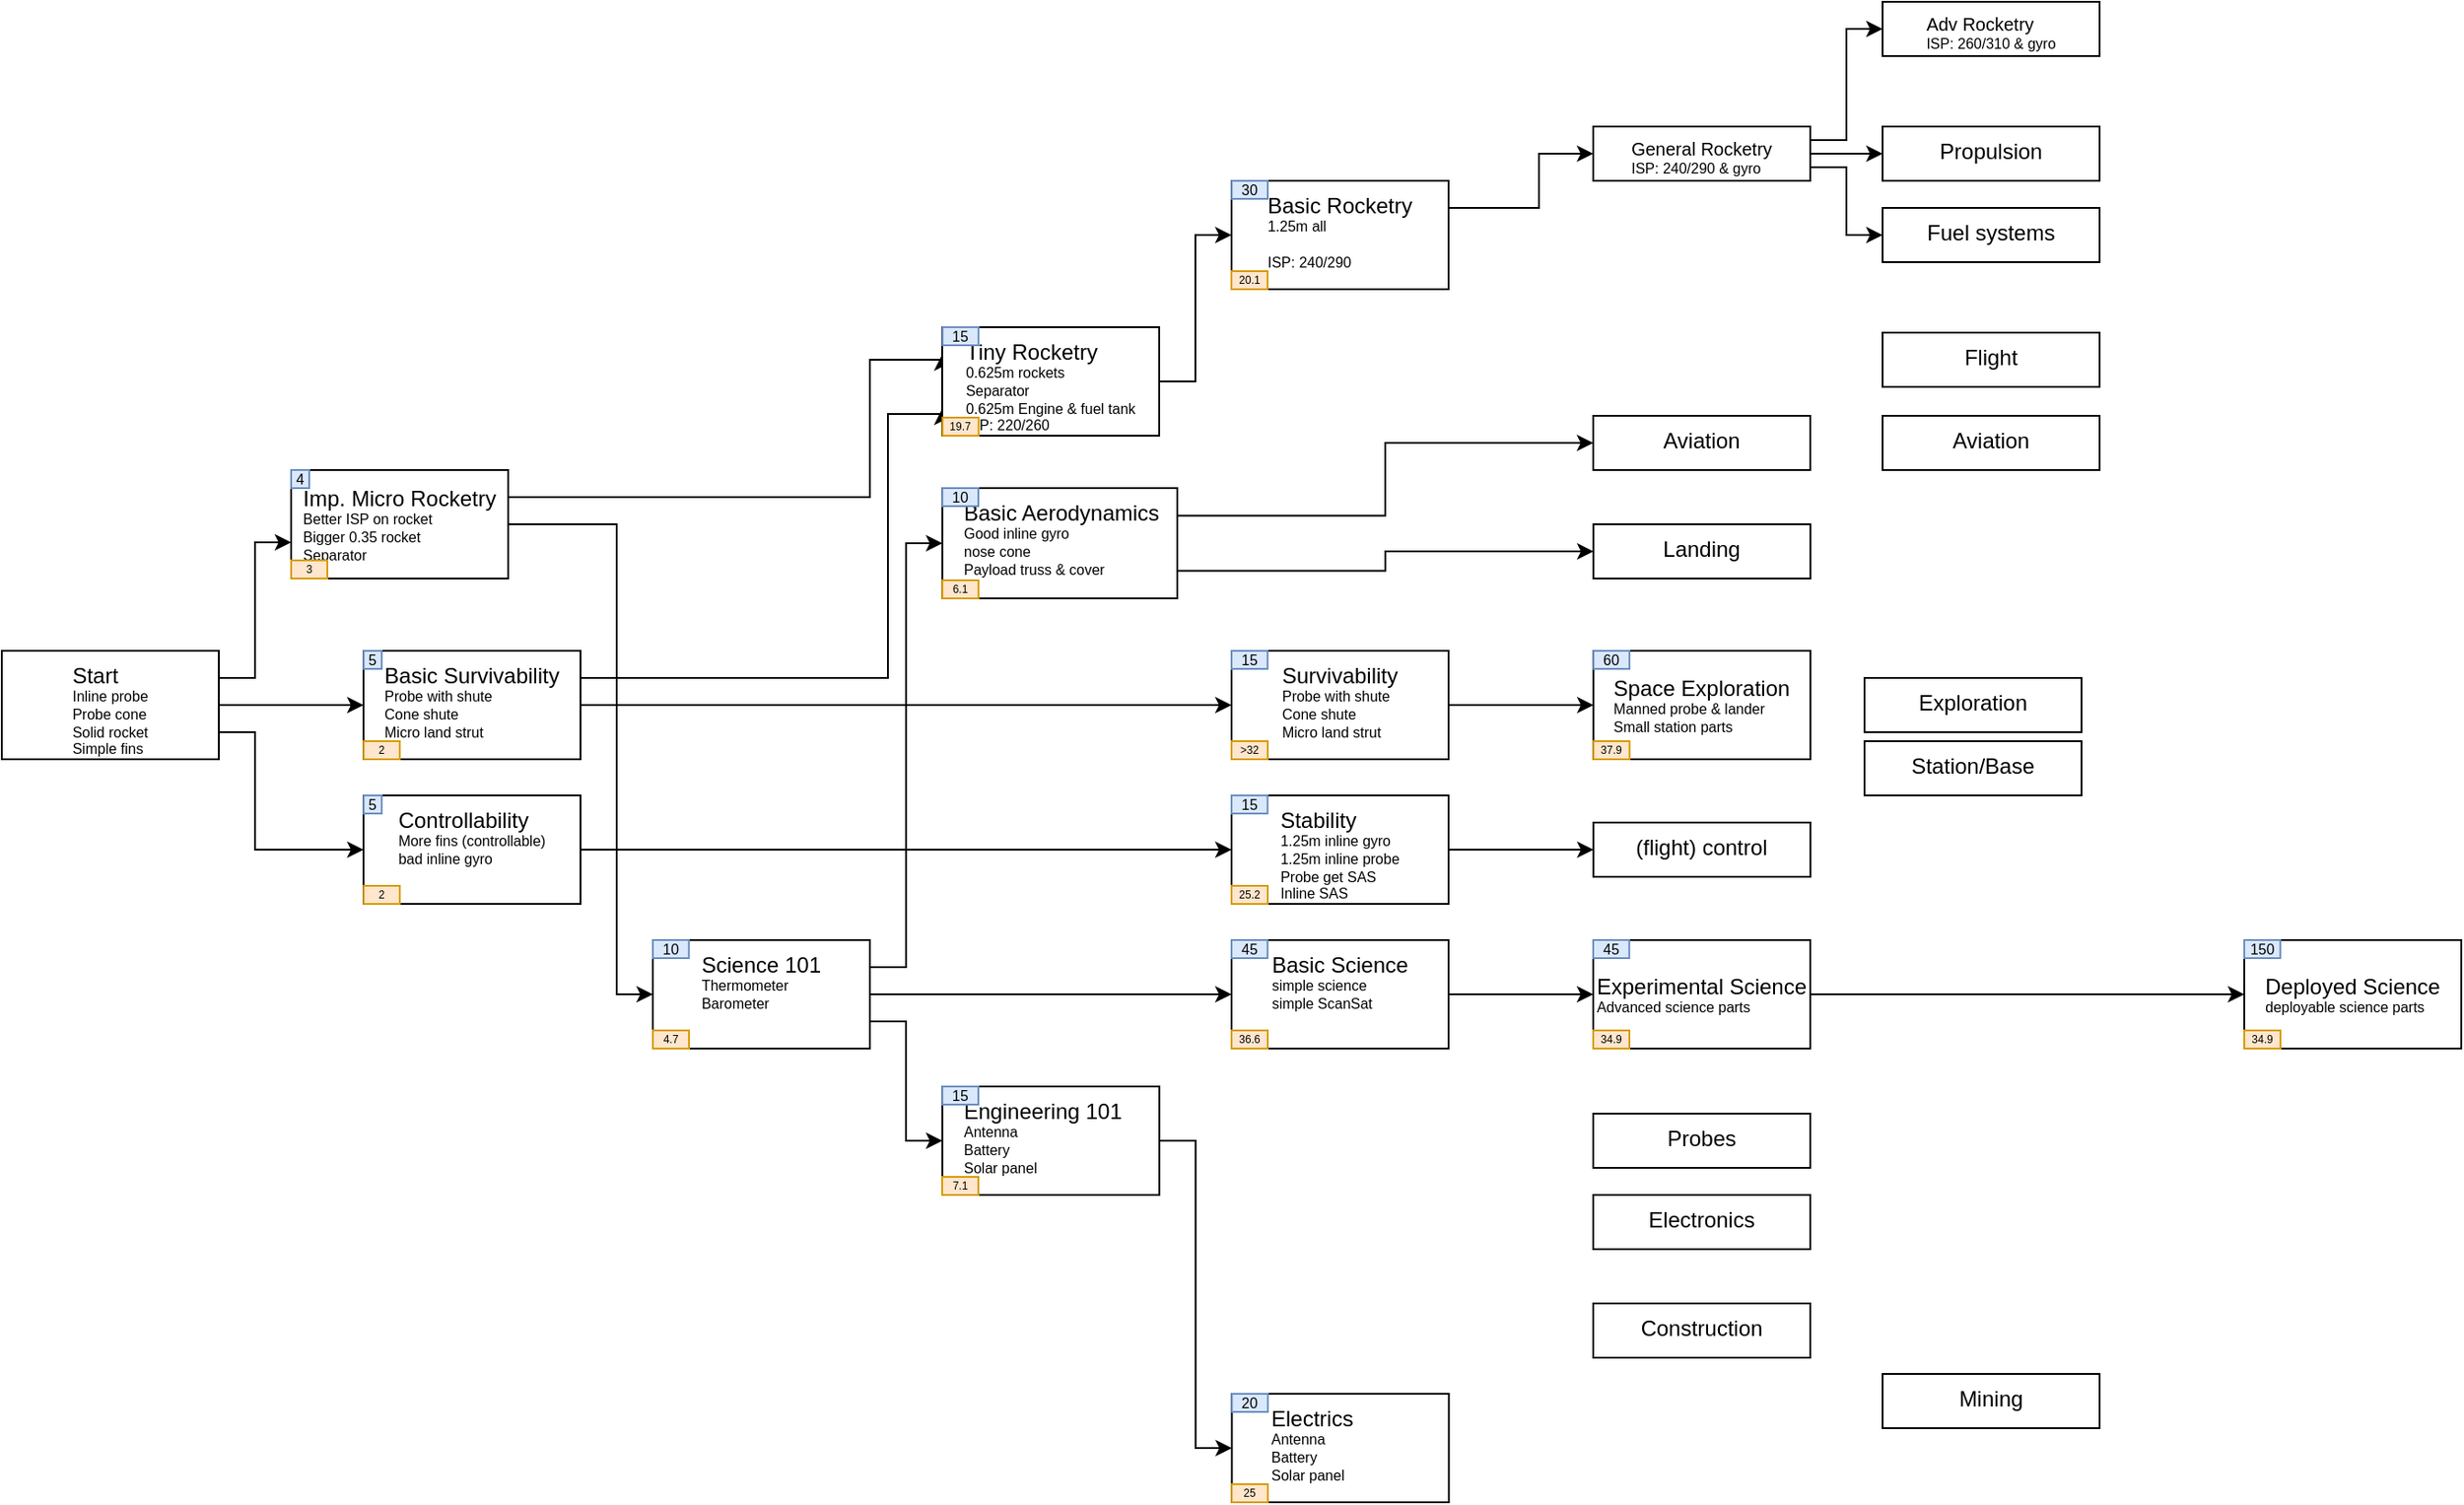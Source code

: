 <mxfile version="13.0.3" type="device"><diagram id="qAP9eqp5qGSq3zVSb45L" name="Page-1"><mxGraphModel dx="1831" dy="567" grid="1" gridSize="10" guides="1" tooltips="1" connect="1" arrows="1" fold="1" page="1" pageScale="1" pageWidth="850" pageHeight="1100" math="0" shadow="0"><root><mxCell id="0"/><mxCell id="1" parent="0"/><mxCell id="uz9QeUr21c_RRG8H6Eyg-1" style="edgeStyle=orthogonalEdgeStyle;rounded=0;orthogonalLoop=1;jettySize=auto;html=1;exitX=1;exitY=0.75;exitDx=0;exitDy=0;entryX=0;entryY=0.5;entryDx=0;entryDy=0;strokeColor=#000000;" parent="1" source="uz9QeUr21c_RRG8H6Eyg-5" target="uz9QeUr21c_RRG8H6Eyg-7" edge="1"><mxGeometry relative="1" as="geometry"><Array as="points"><mxPoint y="474"/><mxPoint y="539"/></Array></mxGeometry></mxCell><mxCell id="uz9QeUr21c_RRG8H6Eyg-2" style="edgeStyle=orthogonalEdgeStyle;rounded=0;orthogonalLoop=1;jettySize=auto;html=1;exitX=1;exitY=0.5;exitDx=0;exitDy=0;entryX=0;entryY=0.5;entryDx=0;entryDy=0;strokeColor=#000000;" parent="1" source="uz9QeUr21c_RRG8H6Eyg-5" target="uz9QeUr21c_RRG8H6Eyg-10" edge="1"><mxGeometry relative="1" as="geometry"><Array as="points"><mxPoint x="30" y="459"/><mxPoint x="30" y="459"/></Array></mxGeometry></mxCell><mxCell id="uz9QeUr21c_RRG8H6Eyg-3" style="edgeStyle=orthogonalEdgeStyle;rounded=0;orthogonalLoop=1;jettySize=auto;html=1;exitX=1;exitY=0.5;exitDx=0;exitDy=0;entryX=0;entryY=0.5;entryDx=0;entryDy=0;strokeColor=#000000;" parent="1" source="uz9QeUr21c_RRG8H6Eyg-12" target="uz9QeUr21c_RRG8H6Eyg-15" edge="1"><mxGeometry relative="1" as="geometry"><Array as="points"><mxPoint x="200" y="359"/><mxPoint x="200" y="619"/></Array></mxGeometry></mxCell><mxCell id="uz9QeUr21c_RRG8H6Eyg-4" style="edgeStyle=orthogonalEdgeStyle;rounded=0;orthogonalLoop=1;jettySize=auto;html=1;exitX=1;exitY=0.25;exitDx=0;exitDy=0;strokeColor=#000000;" parent="1" source="uz9QeUr21c_RRG8H6Eyg-5" target="uz9QeUr21c_RRG8H6Eyg-12" edge="1"><mxGeometry relative="1" as="geometry"><Array as="points"><mxPoint y="444"/><mxPoint y="369"/></Array></mxGeometry></mxCell><mxCell id="uz9QeUr21c_RRG8H6Eyg-5" value="&lt;div style=&quot;text-align: left&quot;&gt;&lt;font style=&quot;font-size: 12px&quot;&gt;Start&lt;/font&gt;&lt;/div&gt;&lt;span style=&quot;text-align: left&quot;&gt;Inline probe&lt;br&gt;&lt;/span&gt;&lt;div style=&quot;text-align: left ; font-size: 8px&quot;&gt;&lt;font style=&quot;font-size: 8px&quot;&gt;&lt;font style=&quot;font-size: 8px&quot;&gt;Probe cone&lt;/font&gt;&lt;br style=&quot;font-size: 8px&quot;&gt;&lt;/font&gt;&lt;/div&gt;&lt;div style=&quot;text-align: left ; font-size: 8px&quot;&gt;&lt;font style=&quot;font-size: 8px&quot;&gt;&lt;font style=&quot;font-size: 8px&quot;&gt;Solid rocket&lt;/font&gt;&lt;/font&gt;&lt;/div&gt;&lt;div style=&quot;text-align: left ; font-size: 8px&quot;&gt;&lt;font style=&quot;font-size: 8px&quot;&gt;&lt;font style=&quot;font-size: 8px&quot;&gt;Simple fins&lt;/font&gt;&lt;/font&gt;&lt;/div&gt;" style="rounded=0;whiteSpace=wrap;html=1;fontSize=8;verticalAlign=top;" parent="1" vertex="1"><mxGeometry x="-140" y="429" width="120" height="60" as="geometry"/></mxCell><mxCell id="uz9QeUr21c_RRG8H6Eyg-6" style="edgeStyle=orthogonalEdgeStyle;rounded=0;orthogonalLoop=1;jettySize=auto;html=1;exitX=1;exitY=0.5;exitDx=0;exitDy=0;entryX=0;entryY=0.5;entryDx=0;entryDy=0;" parent="1" source="uz9QeUr21c_RRG8H6Eyg-7" target="uz9QeUr21c_RRG8H6Eyg-24" edge="1"><mxGeometry relative="1" as="geometry"/></mxCell><mxCell id="uz9QeUr21c_RRG8H6Eyg-7" value="&lt;div style=&quot;text-align: left&quot;&gt;&lt;span style=&quot;font-size: 12px&quot;&gt;Controllability&lt;/span&gt;&lt;/div&gt;&lt;div style=&quot;text-align: left ; font-size: 8px&quot;&gt;&lt;font style=&quot;font-size: 8px&quot;&gt;More fins (controllable)&lt;/font&gt;&lt;/div&gt;&lt;div style=&quot;text-align: left ; font-size: 8px&quot;&gt;&lt;font style=&quot;font-size: 8px&quot;&gt;bad inline gyro&lt;/font&gt;&lt;/div&gt;&lt;div style=&quot;text-align: left ; font-size: 8px&quot;&gt;&lt;br&gt;&lt;/div&gt;" style="rounded=0;whiteSpace=wrap;html=1;align=center;labelPosition=center;verticalLabelPosition=middle;verticalAlign=top;fontSize=8;" parent="1" vertex="1"><mxGeometry x="60" y="509" width="120" height="60" as="geometry"/></mxCell><mxCell id="uz9QeUr21c_RRG8H6Eyg-8" style="edgeStyle=orthogonalEdgeStyle;rounded=0;orthogonalLoop=1;jettySize=auto;html=1;exitX=1;exitY=0.25;exitDx=0;exitDy=0;entryX=0;entryY=0.75;entryDx=0;entryDy=0;" parent="1" source="uz9QeUr21c_RRG8H6Eyg-10" target="uz9QeUr21c_RRG8H6Eyg-19" edge="1"><mxGeometry relative="1" as="geometry"><Array as="points"><mxPoint x="350" y="444"/><mxPoint x="350" y="298"/></Array></mxGeometry></mxCell><mxCell id="uz9QeUr21c_RRG8H6Eyg-9" style="edgeStyle=orthogonalEdgeStyle;rounded=0;orthogonalLoop=1;jettySize=auto;html=1;exitX=1;exitY=0.5;exitDx=0;exitDy=0;entryX=0;entryY=0.5;entryDx=0;entryDy=0;" parent="1" source="uz9QeUr21c_RRG8H6Eyg-10" target="uz9QeUr21c_RRG8H6Eyg-26" edge="1"><mxGeometry relative="1" as="geometry"><mxPoint x="350" y="469" as="targetPoint"/></mxGeometry></mxCell><mxCell id="uz9QeUr21c_RRG8H6Eyg-10" value="&lt;div style=&quot;text-align: left&quot;&gt;&lt;font style=&quot;font-size: 12px&quot;&gt;Basic Survivability&lt;/font&gt;&lt;/div&gt;&lt;div style=&quot;text-align: left ; font-size: 8px&quot;&gt;&lt;font style=&quot;font-size: 8px&quot;&gt;Probe with shute&lt;/font&gt;&lt;/div&gt;&lt;div style=&quot;text-align: left ; font-size: 8px&quot;&gt;&lt;font style=&quot;font-size: 8px&quot;&gt;Cone shute&lt;/font&gt;&lt;br style=&quot;font-size: 8px&quot;&gt;&lt;/div&gt;&lt;font style=&quot;font-size: 8px&quot;&gt;&lt;div style=&quot;text-align: left&quot;&gt;&lt;span&gt;Micro land strut&lt;/span&gt;&lt;/div&gt;&lt;/font&gt;" style="rounded=0;whiteSpace=wrap;html=1;fontSize=8;verticalAlign=top;" parent="1" vertex="1"><mxGeometry x="60" y="429" width="120" height="60" as="geometry"/></mxCell><mxCell id="uz9QeUr21c_RRG8H6Eyg-11" style="edgeStyle=orthogonalEdgeStyle;rounded=0;orthogonalLoop=1;jettySize=auto;html=1;exitX=1;exitY=0.25;exitDx=0;exitDy=0;strokeColor=#000000;fontSize=8;entryX=0;entryY=0.25;entryDx=0;entryDy=0;" parent="1" source="uz9QeUr21c_RRG8H6Eyg-12" target="uz9QeUr21c_RRG8H6Eyg-19" edge="1"><mxGeometry relative="1" as="geometry"><mxPoint x="350" y="354" as="targetPoint"/><Array as="points"><mxPoint x="340" y="344"/><mxPoint x="340" y="268"/></Array></mxGeometry></mxCell><mxCell id="uz9QeUr21c_RRG8H6Eyg-12" value="&lt;div style=&quot;text-align: left&quot;&gt;&lt;font style=&quot;font-size: 12px&quot;&gt;Imp. Micro Rocketry&lt;/font&gt;&lt;/div&gt;&lt;div style=&quot;text-align: left ; font-size: 8px&quot;&gt;&lt;font style=&quot;font-size: 8px&quot;&gt;Better ISP on rocket&lt;/font&gt;&lt;/div&gt;&lt;div style=&quot;text-align: left ; font-size: 8px&quot;&gt;Bigger 0.35 rocket&lt;/div&gt;&lt;div style=&quot;text-align: left ; font-size: 8px&quot;&gt;&lt;font style=&quot;font-size: 8px&quot;&gt;Separator&lt;/font&gt;&lt;/div&gt;" style="rounded=0;whiteSpace=wrap;html=1;fontSize=8;verticalAlign=middle;" parent="1" vertex="1"><mxGeometry x="20" y="329" width="120" height="60" as="geometry"/></mxCell><mxCell id="uz9QeUr21c_RRG8H6Eyg-13" style="edgeStyle=orthogonalEdgeStyle;rounded=0;orthogonalLoop=1;jettySize=auto;html=1;exitX=1;exitY=0.25;exitDx=0;exitDy=0;entryX=0;entryY=0.5;entryDx=0;entryDy=0;" parent="1" source="uz9QeUr21c_RRG8H6Eyg-15" target="uz9QeUr21c_RRG8H6Eyg-44" edge="1"><mxGeometry relative="1" as="geometry"/></mxCell><mxCell id="uz9QeUr21c_RRG8H6Eyg-14" style="edgeStyle=orthogonalEdgeStyle;rounded=0;orthogonalLoop=1;jettySize=auto;html=1;exitX=1;exitY=0.75;exitDx=0;exitDy=0;entryX=0;entryY=0.5;entryDx=0;entryDy=0;" parent="1" source="uz9QeUr21c_RRG8H6Eyg-15" target="uz9QeUr21c_RRG8H6Eyg-45" edge="1"><mxGeometry relative="1" as="geometry"><Array as="points"><mxPoint x="360" y="634"/><mxPoint x="360" y="700"/></Array></mxGeometry></mxCell><mxCell id="wNr1qPY2HKjGz5hthWEb-11" style="edgeStyle=orthogonalEdgeStyle;rounded=0;orthogonalLoop=1;jettySize=auto;html=1;exitX=1;exitY=0.5;exitDx=0;exitDy=0;entryX=0;entryY=0.5;entryDx=0;entryDy=0;" edge="1" parent="1" source="uz9QeUr21c_RRG8H6Eyg-15" target="7b2DMSAhbup6XFX2ErTX-1"><mxGeometry relative="1" as="geometry"/></mxCell><mxCell id="uz9QeUr21c_RRG8H6Eyg-15" value="&lt;div style=&quot;text-align: left&quot;&gt;&lt;span style=&quot;font-size: 12px&quot;&gt;Science 101&lt;/span&gt;&lt;/div&gt;&lt;div style=&quot;text-align: left ; font-size: 8px&quot;&gt;Thermometer&lt;/div&gt;&lt;div style=&quot;text-align: left ; font-size: 8px&quot;&gt;Barometer&lt;/div&gt;" style="rounded=0;whiteSpace=wrap;html=1;fontSize=8;verticalAlign=top;align=center;" parent="1" vertex="1"><mxGeometry x="220" y="589" width="120" height="60" as="geometry"/></mxCell><mxCell id="uz9QeUr21c_RRG8H6Eyg-16" style="edgeStyle=orthogonalEdgeStyle;rounded=0;orthogonalLoop=1;jettySize=auto;html=1;exitX=1;exitY=0.25;exitDx=0;exitDy=0;entryX=0;entryY=0.5;entryDx=0;entryDy=0;" parent="1" source="uz9QeUr21c_RRG8H6Eyg-17" target="uz9QeUr21c_RRG8H6Eyg-31" edge="1"><mxGeometry relative="1" as="geometry"><Array as="points"><mxPoint x="710" y="184"/><mxPoint x="710" y="154"/></Array></mxGeometry></mxCell><mxCell id="uz9QeUr21c_RRG8H6Eyg-17" value="&lt;div style=&quot;text-align: left&quot;&gt;&lt;font style=&quot;font-size: 12px&quot;&gt;Basic Rocketry&lt;/font&gt;&lt;/div&gt;&lt;div style=&quot;text-align: left ; font-size: 8px&quot;&gt;&lt;font style=&quot;font-size: 8px&quot;&gt;1.25m all&lt;/font&gt;&lt;/div&gt;&lt;div style=&quot;text-align: left ; font-size: 8px&quot;&gt;&lt;br&gt;&lt;/div&gt;&lt;div style=&quot;text-align: left ; font-size: 8px&quot;&gt;ISP: 240/290&lt;/div&gt;" style="rounded=0;whiteSpace=wrap;html=1;fontSize=8;verticalAlign=top;" parent="1" vertex="1"><mxGeometry x="540" y="169" width="120" height="60" as="geometry"/></mxCell><mxCell id="uz9QeUr21c_RRG8H6Eyg-18" style="edgeStyle=orthogonalEdgeStyle;rounded=0;orthogonalLoop=1;jettySize=auto;html=1;exitX=1;exitY=0.5;exitDx=0;exitDy=0;entryX=0;entryY=0.5;entryDx=0;entryDy=0;strokeColor=#000000;fontSize=8;" parent="1" source="uz9QeUr21c_RRG8H6Eyg-19" target="uz9QeUr21c_RRG8H6Eyg-17" edge="1"><mxGeometry relative="1" as="geometry"/></mxCell><mxCell id="uz9QeUr21c_RRG8H6Eyg-19" value="&lt;div style=&quot;text-align: left&quot;&gt;&lt;font style=&quot;font-size: 12px&quot;&gt;Tiny Rocketry&lt;/font&gt;&lt;/div&gt;&lt;div style=&quot;text-align: left ; font-size: 8px&quot;&gt;&lt;span&gt;0.625m rockets&lt;/span&gt;&lt;br&gt;&lt;/div&gt;&lt;div style=&quot;text-align: left ; font-size: 8px&quot;&gt;&lt;font style=&quot;font-size: 8px&quot;&gt;Separator&lt;/font&gt;&lt;/div&gt;&lt;div style=&quot;text-align: left ; font-size: 8px&quot;&gt;&lt;font style=&quot;font-size: 8px&quot;&gt;0.625m Engine &amp;amp; fuel tank&lt;br&gt;&lt;/font&gt;&lt;/div&gt;&lt;div style=&quot;text-align: left ; font-size: 8px&quot;&gt;&lt;font style=&quot;font-size: 8px&quot;&gt;ISP: 220/260&lt;/font&gt;&lt;/div&gt;" style="rounded=0;whiteSpace=wrap;html=1;fontSize=8;verticalAlign=top;" parent="1" vertex="1"><mxGeometry x="380" y="250" width="120" height="60" as="geometry"/></mxCell><mxCell id="uz9QeUr21c_RRG8H6Eyg-20" value="4" style="text;html=1;strokeColor=#6c8ebf;fillColor=#dae8fc;align=center;verticalAlign=middle;whiteSpace=wrap;rounded=0;fontSize=8;" parent="1" vertex="1"><mxGeometry x="20" y="329" width="10" height="10" as="geometry"/></mxCell><mxCell id="uz9QeUr21c_RRG8H6Eyg-21" value="5" style="text;html=1;strokeColor=#6c8ebf;fillColor=#dae8fc;align=center;verticalAlign=middle;whiteSpace=wrap;rounded=0;fontSize=8;" parent="1" vertex="1"><mxGeometry x="60.09" y="429" width="10" height="10" as="geometry"/></mxCell><mxCell id="uz9QeUr21c_RRG8H6Eyg-22" value="5" style="text;html=1;strokeColor=#6c8ebf;fillColor=#dae8fc;align=center;verticalAlign=middle;whiteSpace=wrap;rounded=0;fontSize=8;" parent="1" vertex="1"><mxGeometry x="60.09" y="509" width="10" height="10" as="geometry"/></mxCell><mxCell id="uz9QeUr21c_RRG8H6Eyg-23" style="edgeStyle=orthogonalEdgeStyle;rounded=0;orthogonalLoop=1;jettySize=auto;html=1;exitX=1;exitY=0.5;exitDx=0;exitDy=0;entryX=0;entryY=0.5;entryDx=0;entryDy=0;" parent="1" source="uz9QeUr21c_RRG8H6Eyg-24" target="uz9QeUr21c_RRG8H6Eyg-36" edge="1"><mxGeometry relative="1" as="geometry"/></mxCell><mxCell id="uz9QeUr21c_RRG8H6Eyg-24" value="&lt;div style=&quot;text-align: left&quot;&gt;&lt;span style=&quot;font-size: 12px&quot;&gt;Stability&lt;/span&gt;&lt;br&gt;&lt;/div&gt;&lt;div style=&quot;text-align: left ; font-size: 8px&quot;&gt;1.25m inline gyro&lt;/div&gt;&lt;div style=&quot;text-align: left ; font-size: 8px&quot;&gt;1.25m inline probe&lt;/div&gt;&lt;div style=&quot;text-align: left ; font-size: 8px&quot;&gt;&lt;span style=&quot;font-size: 8px&quot;&gt;Probe get SAS&lt;/span&gt;&lt;/div&gt;&lt;div style=&quot;text-align: left ; font-size: 8px&quot;&gt;&lt;span style=&quot;font-size: 8px&quot;&gt;Inline SAS&lt;/span&gt;&lt;/div&gt;" style="rounded=0;whiteSpace=wrap;html=1;align=center;labelPosition=center;verticalLabelPosition=middle;verticalAlign=top;fontSize=8;" parent="1" vertex="1"><mxGeometry x="540" y="509" width="120" height="60" as="geometry"/></mxCell><mxCell id="wNr1qPY2HKjGz5hthWEb-4" style="edgeStyle=orthogonalEdgeStyle;rounded=0;orthogonalLoop=1;jettySize=auto;html=1;exitX=1;exitY=0.5;exitDx=0;exitDy=0;entryX=0;entryY=0.5;entryDx=0;entryDy=0;" edge="1" parent="1" source="uz9QeUr21c_RRG8H6Eyg-26" target="wNr1qPY2HKjGz5hthWEb-1"><mxGeometry relative="1" as="geometry"/></mxCell><mxCell id="uz9QeUr21c_RRG8H6Eyg-26" value="&lt;div style=&quot;text-align: left&quot;&gt;&lt;font style=&quot;font-size: 12px&quot;&gt;Survivability&lt;/font&gt;&lt;/div&gt;&lt;div style=&quot;text-align: left ; font-size: 8px&quot;&gt;&lt;font style=&quot;font-size: 8px&quot;&gt;Probe with shute&lt;/font&gt;&lt;/div&gt;&lt;div style=&quot;text-align: left ; font-size: 8px&quot;&gt;&lt;font style=&quot;font-size: 8px&quot;&gt;Cone shute&lt;/font&gt;&lt;br style=&quot;font-size: 8px&quot;&gt;&lt;/div&gt;&lt;font style=&quot;font-size: 8px&quot;&gt;&lt;div style=&quot;text-align: left&quot;&gt;&lt;span&gt;Micro land strut&lt;/span&gt;&lt;/div&gt;&lt;/font&gt;" style="rounded=0;whiteSpace=wrap;html=1;fontSize=8;verticalAlign=top;" parent="1" vertex="1"><mxGeometry x="540" y="429" width="120" height="60" as="geometry"/></mxCell><mxCell id="uz9QeUr21c_RRG8H6Eyg-27" value="&lt;div style=&quot;text-align: left&quot;&gt;&lt;span style=&quot;font-size: 12px&quot;&gt;Aviation&lt;/span&gt;&lt;/div&gt;" style="rounded=0;whiteSpace=wrap;html=1;fontSize=8;verticalAlign=top;" parent="1" vertex="1"><mxGeometry x="740" y="299" width="120" height="30" as="geometry"/></mxCell><mxCell id="uz9QeUr21c_RRG8H6Eyg-28" style="edgeStyle=orthogonalEdgeStyle;rounded=0;orthogonalLoop=1;jettySize=auto;html=1;exitX=1;exitY=0.25;exitDx=0;exitDy=0;entryX=0;entryY=0.5;entryDx=0;entryDy=0;" parent="1" source="uz9QeUr21c_RRG8H6Eyg-31" target="uz9QeUr21c_RRG8H6Eyg-49" edge="1"><mxGeometry relative="1" as="geometry"><mxPoint x="890" y="146.5" as="sourcePoint"/></mxGeometry></mxCell><mxCell id="uz9QeUr21c_RRG8H6Eyg-29" style="edgeStyle=orthogonalEdgeStyle;rounded=0;orthogonalLoop=1;jettySize=auto;html=1;exitX=1;exitY=0.5;exitDx=0;exitDy=0;entryX=0;entryY=0.5;entryDx=0;entryDy=0;" parent="1" source="uz9QeUr21c_RRG8H6Eyg-31" target="uz9QeUr21c_RRG8H6Eyg-32" edge="1"><mxGeometry relative="1" as="geometry"/></mxCell><mxCell id="uz9QeUr21c_RRG8H6Eyg-30" style="edgeStyle=orthogonalEdgeStyle;rounded=0;orthogonalLoop=1;jettySize=auto;html=1;exitX=1;exitY=0.75;exitDx=0;exitDy=0;entryX=0;entryY=0.5;entryDx=0;entryDy=0;" parent="1" source="uz9QeUr21c_RRG8H6Eyg-31" target="uz9QeUr21c_RRG8H6Eyg-33" edge="1"><mxGeometry relative="1" as="geometry"/></mxCell><mxCell id="uz9QeUr21c_RRG8H6Eyg-31" value="&lt;div style=&quot;text-align: left&quot;&gt;&lt;font style=&quot;font-size: 10px&quot;&gt;General Rocketry&lt;/font&gt;&lt;/div&gt;&lt;div style=&quot;text-align: left&quot;&gt;&lt;span&gt;&lt;font style=&quot;font-size: 8px&quot;&gt;IS&lt;/font&gt;&lt;/span&gt;&lt;span&gt;P: 240/290 &amp;amp; gyro&lt;/span&gt;&lt;/div&gt;" style="rounded=0;whiteSpace=wrap;html=1;fontSize=8;verticalAlign=top;" parent="1" vertex="1"><mxGeometry x="740" y="139" width="120" height="30" as="geometry"/></mxCell><mxCell id="uz9QeUr21c_RRG8H6Eyg-32" value="&lt;div style=&quot;text-align: left&quot;&gt;&lt;span style=&quot;font-size: 12px&quot;&gt;Propulsion&lt;/span&gt;&lt;/div&gt;" style="rounded=0;whiteSpace=wrap;html=1;fontSize=8;verticalAlign=top;" parent="1" vertex="1"><mxGeometry x="900" y="139" width="120" height="30" as="geometry"/></mxCell><mxCell id="uz9QeUr21c_RRG8H6Eyg-33" value="&lt;div style=&quot;text-align: left&quot;&gt;&lt;span style=&quot;font-size: 12px&quot;&gt;Fuel systems&lt;/span&gt;&lt;/div&gt;" style="rounded=0;whiteSpace=wrap;html=1;fontSize=8;verticalAlign=top;" parent="1" vertex="1"><mxGeometry x="900" y="184" width="120" height="30" as="geometry"/></mxCell><mxCell id="uz9QeUr21c_RRG8H6Eyg-34" value="&lt;div style=&quot;text-align: left&quot;&gt;&lt;span style=&quot;font-size: 12px&quot;&gt;Construction&lt;/span&gt;&lt;/div&gt;" style="rounded=0;whiteSpace=wrap;html=1;fontSize=8;verticalAlign=top;" parent="1" vertex="1"><mxGeometry x="740" y="790" width="120" height="30" as="geometry"/></mxCell><mxCell id="uz9QeUr21c_RRG8H6Eyg-35" value="&lt;div style=&quot;text-align: left&quot;&gt;&lt;span style=&quot;font-size: 12px&quot;&gt;Landing&lt;/span&gt;&lt;/div&gt;" style="rounded=0;whiteSpace=wrap;html=1;fontSize=8;verticalAlign=top;" parent="1" vertex="1"><mxGeometry x="740.12" y="359" width="120" height="30" as="geometry"/></mxCell><mxCell id="uz9QeUr21c_RRG8H6Eyg-36" value="&lt;div style=&quot;text-align: left&quot;&gt;&lt;span style=&quot;font-size: 12px&quot;&gt;(flight) control&lt;/span&gt;&lt;/div&gt;" style="rounded=0;whiteSpace=wrap;html=1;fontSize=8;verticalAlign=top;" parent="1" vertex="1"><mxGeometry x="740.12" y="524" width="120" height="30" as="geometry"/></mxCell><mxCell id="uz9QeUr21c_RRG8H6Eyg-37" value="&lt;div style=&quot;text-align: left&quot;&gt;&lt;span style=&quot;font-size: 12px&quot;&gt;Electronics&lt;/span&gt;&lt;/div&gt;" style="rounded=0;whiteSpace=wrap;html=1;fontSize=8;verticalAlign=top;" parent="1" vertex="1"><mxGeometry x="740" y="730" width="120" height="30" as="geometry"/></mxCell><mxCell id="uz9QeUr21c_RRG8H6Eyg-38" value="&lt;div style=&quot;text-align: left&quot;&gt;&lt;span style=&quot;font-size: 12px&quot;&gt;Exploration&lt;/span&gt;&lt;/div&gt;" style="rounded=0;whiteSpace=wrap;html=1;fontSize=8;verticalAlign=top;" parent="1" vertex="1"><mxGeometry x="890" y="444" width="120" height="30" as="geometry"/></mxCell><mxCell id="uz9QeUr21c_RRG8H6Eyg-40" value="&lt;div style=&quot;text-align: left&quot;&gt;&lt;span style=&quot;font-size: 12px&quot;&gt;Station/Base&lt;/span&gt;&lt;/div&gt;" style="rounded=0;whiteSpace=wrap;html=1;fontSize=8;verticalAlign=top;" parent="1" vertex="1"><mxGeometry x="890" y="479" width="120" height="30" as="geometry"/></mxCell><mxCell id="uz9QeUr21c_RRG8H6Eyg-41" value="&lt;div style=&quot;text-align: left&quot;&gt;&lt;span style=&quot;font-size: 12px&quot;&gt;Mining&lt;/span&gt;&lt;/div&gt;" style="rounded=0;whiteSpace=wrap;html=1;fontSize=8;verticalAlign=top;" parent="1" vertex="1"><mxGeometry x="900" y="829" width="120" height="30" as="geometry"/></mxCell><mxCell id="uz9QeUr21c_RRG8H6Eyg-42" style="edgeStyle=orthogonalEdgeStyle;rounded=0;orthogonalLoop=1;jettySize=auto;html=1;exitX=1;exitY=0.25;exitDx=0;exitDy=0;entryX=0;entryY=0.5;entryDx=0;entryDy=0;" parent="1" source="uz9QeUr21c_RRG8H6Eyg-44" target="uz9QeUr21c_RRG8H6Eyg-27" edge="1"><mxGeometry relative="1" as="geometry"/></mxCell><mxCell id="uz9QeUr21c_RRG8H6Eyg-43" style="edgeStyle=orthogonalEdgeStyle;rounded=0;orthogonalLoop=1;jettySize=auto;html=1;exitX=1;exitY=0.75;exitDx=0;exitDy=0;entryX=0;entryY=0.5;entryDx=0;entryDy=0;" parent="1" source="uz9QeUr21c_RRG8H6Eyg-44" target="uz9QeUr21c_RRG8H6Eyg-35" edge="1"><mxGeometry relative="1" as="geometry"/></mxCell><mxCell id="uz9QeUr21c_RRG8H6Eyg-44" value="&lt;div&gt;&lt;span style=&quot;font-size: 12px&quot;&gt;Basic Aerodynamics&lt;/span&gt;&lt;/div&gt;&lt;div style=&quot;font-size: 8px&quot;&gt;Good inline gyro&lt;br&gt;&lt;/div&gt;&lt;div style=&quot;font-size: 8px&quot;&gt;&lt;span&gt;nose cone&lt;/span&gt;&lt;/div&gt;&lt;div style=&quot;font-size: 8px&quot;&gt;&lt;span&gt;Payload truss &amp;amp; cover&lt;/span&gt;&lt;/div&gt;" style="rounded=0;whiteSpace=wrap;html=1;fontSize=8;verticalAlign=top;align=left;spacingLeft=10;" parent="1" vertex="1"><mxGeometry x="380.09" y="339" width="129.91" height="61" as="geometry"/></mxCell><mxCell id="7b2DMSAhbup6XFX2ErTX-16" style="edgeStyle=orthogonalEdgeStyle;rounded=0;orthogonalLoop=1;jettySize=auto;html=1;exitX=1;exitY=0.5;exitDx=0;exitDy=0;entryX=0;entryY=0.5;entryDx=0;entryDy=0;" parent="1" source="uz9QeUr21c_RRG8H6Eyg-45" target="7b2DMSAhbup6XFX2ErTX-13" edge="1"><mxGeometry relative="1" as="geometry"><mxPoint x="540" y="750" as="targetPoint"/></mxGeometry></mxCell><mxCell id="uz9QeUr21c_RRG8H6Eyg-45" value="&lt;div&gt;&lt;span style=&quot;font-size: 12px&quot;&gt;Engineering 101&lt;/span&gt;&lt;/div&gt;&lt;div style=&quot;font-size: 8px&quot;&gt;Antenna&lt;/div&gt;&lt;div style=&quot;font-size: 8px&quot;&gt;Battery&lt;/div&gt;&lt;div style=&quot;font-size: 8px&quot;&gt;Solar panel&lt;br&gt;&lt;/div&gt;" style="rounded=0;whiteSpace=wrap;html=1;fontSize=8;verticalAlign=top;align=left;spacingLeft=10;" parent="1" vertex="1"><mxGeometry x="380.09" y="670" width="120" height="60" as="geometry"/></mxCell><mxCell id="uz9QeUr21c_RRG8H6Eyg-46" value="&lt;div style=&quot;text-align: left&quot;&gt;&lt;span style=&quot;font-size: 12px&quot;&gt;Aviation&lt;/span&gt;&lt;/div&gt;" style="rounded=0;whiteSpace=wrap;html=1;fontSize=8;verticalAlign=top;" parent="1" vertex="1"><mxGeometry x="900" y="299" width="120" height="30" as="geometry"/></mxCell><mxCell id="uz9QeUr21c_RRG8H6Eyg-47" value="&lt;div style=&quot;text-align: left&quot;&gt;&lt;span style=&quot;font-size: 12px&quot;&gt;Flight&lt;/span&gt;&lt;/div&gt;" style="rounded=0;whiteSpace=wrap;html=1;fontSize=8;verticalAlign=top;" parent="1" vertex="1"><mxGeometry x="900" y="253" width="120" height="30" as="geometry"/></mxCell><mxCell id="uz9QeUr21c_RRG8H6Eyg-48" value="&lt;div style=&quot;text-align: left&quot;&gt;&lt;span style=&quot;font-size: 12px&quot;&gt;Probes&lt;/span&gt;&lt;/div&gt;" style="rounded=0;whiteSpace=wrap;html=1;fontSize=8;verticalAlign=top;" parent="1" vertex="1"><mxGeometry x="740" y="685" width="120" height="30" as="geometry"/></mxCell><mxCell id="uz9QeUr21c_RRG8H6Eyg-49" value="&lt;div style=&quot;text-align: left&quot;&gt;&lt;font style=&quot;font-size: 10px&quot;&gt;Adv Rocketry&lt;/font&gt;&lt;/div&gt;&lt;div style=&quot;text-align: left&quot;&gt;&lt;span&gt;&lt;font style=&quot;font-size: 8px&quot;&gt;IS&lt;/font&gt;&lt;/span&gt;&lt;span&gt;P: 260/310 &amp;amp; gyro&lt;/span&gt;&lt;/div&gt;" style="rounded=0;whiteSpace=wrap;html=1;fontSize=8;verticalAlign=top;" parent="1" vertex="1"><mxGeometry x="900" y="70" width="120" height="30" as="geometry"/></mxCell><mxCell id="ZypUO5mPQh9cTJjcaIAE-1" value="3" style="text;html=1;strokeColor=#d79b00;fillColor=#ffe6cc;align=center;verticalAlign=middle;whiteSpace=wrap;rounded=0;fontSize=6;" parent="1" vertex="1"><mxGeometry x="20" y="379" width="20" height="10" as="geometry"/></mxCell><mxCell id="ZypUO5mPQh9cTJjcaIAE-2" value="2" style="text;html=1;strokeColor=#d79b00;fillColor=#ffe6cc;align=center;verticalAlign=middle;whiteSpace=wrap;rounded=0;fontSize=6;" parent="1" vertex="1"><mxGeometry x="60.09" y="479" width="20" height="10" as="geometry"/></mxCell><mxCell id="ZypUO5mPQh9cTJjcaIAE-3" value="2" style="text;html=1;strokeColor=#d79b00;fillColor=#ffe6cc;align=center;verticalAlign=middle;whiteSpace=wrap;rounded=0;fontSize=6;" parent="1" vertex="1"><mxGeometry x="60.09" y="559" width="20" height="10" as="geometry"/></mxCell><mxCell id="ZypUO5mPQh9cTJjcaIAE-4" value="4.7" style="text;html=1;strokeColor=#d79b00;fillColor=#ffe6cc;align=center;verticalAlign=middle;whiteSpace=wrap;rounded=0;fontSize=6;" parent="1" vertex="1"><mxGeometry x="220" y="639" width="20" height="10" as="geometry"/></mxCell><mxCell id="ZypUO5mPQh9cTJjcaIAE-5" value="10" style="text;html=1;strokeColor=#6c8ebf;fillColor=#dae8fc;align=center;verticalAlign=middle;whiteSpace=wrap;rounded=0;fontSize=8;" parent="1" vertex="1"><mxGeometry x="220" y="589" width="19.91" height="10" as="geometry"/></mxCell><mxCell id="ZypUO5mPQh9cTJjcaIAE-6" value="10" style="text;html=1;strokeColor=#6c8ebf;fillColor=#dae8fc;align=center;verticalAlign=middle;whiteSpace=wrap;rounded=0;fontSize=8;" parent="1" vertex="1"><mxGeometry x="380.09" y="339" width="19.91" height="10" as="geometry"/></mxCell><mxCell id="ZypUO5mPQh9cTJjcaIAE-7" value="6.1" style="text;html=1;strokeColor=#d79b00;fillColor=#ffe6cc;align=center;verticalAlign=middle;whiteSpace=wrap;rounded=0;fontSize=6;" parent="1" vertex="1"><mxGeometry x="380.09" y="390" width="20" height="10" as="geometry"/></mxCell><mxCell id="ZypUO5mPQh9cTJjcaIAE-8" value="15" style="text;html=1;strokeColor=#6c8ebf;fillColor=#dae8fc;align=center;verticalAlign=middle;whiteSpace=wrap;rounded=0;fontSize=8;" parent="1" vertex="1"><mxGeometry x="380.18" y="250" width="19.91" height="10" as="geometry"/></mxCell><mxCell id="ZypUO5mPQh9cTJjcaIAE-9" value="19.7" style="text;html=1;strokeColor=#d79b00;fillColor=#ffe6cc;align=center;verticalAlign=middle;whiteSpace=wrap;rounded=0;fontSize=6;" parent="1" vertex="1"><mxGeometry x="380.18" y="300" width="20" height="10" as="geometry"/></mxCell><mxCell id="ZypUO5mPQh9cTJjcaIAE-10" value="7.1" style="text;html=1;strokeColor=#d79b00;fillColor=#ffe6cc;align=center;verticalAlign=middle;whiteSpace=wrap;rounded=0;fontSize=6;" parent="1" vertex="1"><mxGeometry x="380" y="720" width="20" height="10" as="geometry"/></mxCell><mxCell id="ZypUO5mPQh9cTJjcaIAE-11" value="15" style="text;html=1;strokeColor=#6c8ebf;fillColor=#dae8fc;align=center;verticalAlign=middle;whiteSpace=wrap;rounded=0;fontSize=8;" parent="1" vertex="1"><mxGeometry x="380.09" y="670" width="19.91" height="10" as="geometry"/></mxCell><mxCell id="wNr1qPY2HKjGz5hthWEb-12" style="edgeStyle=orthogonalEdgeStyle;rounded=0;orthogonalLoop=1;jettySize=auto;html=1;exitX=1;exitY=0.5;exitDx=0;exitDy=0;entryX=0;entryY=0.5;entryDx=0;entryDy=0;" edge="1" parent="1" source="7b2DMSAhbup6XFX2ErTX-1" target="wNr1qPY2HKjGz5hthWEb-5"><mxGeometry relative="1" as="geometry"/></mxCell><mxCell id="7b2DMSAhbup6XFX2ErTX-1" value="&lt;div style=&quot;text-align: left&quot;&gt;&lt;span style=&quot;font-size: 12px&quot;&gt;Basic Science&lt;/span&gt;&lt;/div&gt;&lt;div style=&quot;text-align: left ; font-size: 8px&quot;&gt;simple science&lt;/div&gt;&lt;div style=&quot;text-align: left ; font-size: 8px&quot;&gt;simple ScanSat&lt;/div&gt;" style="rounded=0;whiteSpace=wrap;html=1;align=center;labelPosition=center;verticalLabelPosition=middle;verticalAlign=top;fontSize=8;" parent="1" vertex="1"><mxGeometry x="540" y="589" width="120" height="60" as="geometry"/></mxCell><mxCell id="7b2DMSAhbup6XFX2ErTX-2" value="45" style="text;html=1;strokeColor=#6c8ebf;fillColor=#dae8fc;align=center;verticalAlign=middle;whiteSpace=wrap;rounded=0;fontSize=8;" parent="1" vertex="1"><mxGeometry x="540.0" y="589" width="19.91" height="10" as="geometry"/></mxCell><mxCell id="7b2DMSAhbup6XFX2ErTX-3" value="15" style="text;html=1;strokeColor=#6c8ebf;fillColor=#dae8fc;align=center;verticalAlign=middle;whiteSpace=wrap;rounded=0;fontSize=8;" parent="1" vertex="1"><mxGeometry x="540.0" y="429" width="19.91" height="10" as="geometry"/></mxCell><mxCell id="7b2DMSAhbup6XFX2ErTX-4" value="&amp;gt;32" style="text;html=1;strokeColor=#d79b00;fillColor=#ffe6cc;align=center;verticalAlign=middle;whiteSpace=wrap;rounded=0;fontSize=6;" parent="1" vertex="1"><mxGeometry x="540" y="479" width="20" height="10" as="geometry"/></mxCell><mxCell id="7b2DMSAhbup6XFX2ErTX-5" value="15" style="text;html=1;strokeColor=#6c8ebf;fillColor=#dae8fc;align=center;verticalAlign=middle;whiteSpace=wrap;rounded=0;fontSize=8;" parent="1" vertex="1"><mxGeometry x="540.0" y="509" width="19.91" height="10" as="geometry"/></mxCell><mxCell id="7b2DMSAhbup6XFX2ErTX-6" value="25.2" style="text;html=1;strokeColor=#d79b00;fillColor=#ffe6cc;align=center;verticalAlign=middle;whiteSpace=wrap;rounded=0;fontSize=6;" parent="1" vertex="1"><mxGeometry x="540" y="559" width="20" height="10" as="geometry"/></mxCell><mxCell id="7b2DMSAhbup6XFX2ErTX-7" value="36.6" style="text;html=1;strokeColor=#d79b00;fillColor=#ffe6cc;align=center;verticalAlign=middle;whiteSpace=wrap;rounded=0;fontSize=6;" parent="1" vertex="1"><mxGeometry x="540" y="639" width="20" height="10" as="geometry"/></mxCell><mxCell id="7b2DMSAhbup6XFX2ErTX-8" value="30" style="text;html=1;strokeColor=#6c8ebf;fillColor=#dae8fc;align=center;verticalAlign=middle;whiteSpace=wrap;rounded=0;fontSize=8;" parent="1" vertex="1"><mxGeometry x="540.09" y="169" width="19.91" height="10" as="geometry"/></mxCell><mxCell id="7b2DMSAhbup6XFX2ErTX-9" value="20.1" style="text;html=1;strokeColor=#d79b00;fillColor=#ffe6cc;align=center;verticalAlign=middle;whiteSpace=wrap;rounded=0;fontSize=6;" parent="1" vertex="1"><mxGeometry x="539.91" y="219" width="20" height="10" as="geometry"/></mxCell><mxCell id="7b2DMSAhbup6XFX2ErTX-13" value="&lt;div&gt;&lt;span style=&quot;font-size: 12px&quot;&gt;Electrics&lt;/span&gt;&lt;/div&gt;&lt;div style=&quot;font-size: 8px&quot;&gt;Antenna&lt;/div&gt;&lt;div style=&quot;font-size: 8px&quot;&gt;Battery&lt;/div&gt;&lt;div style=&quot;font-size: 8px&quot;&gt;Solar panel&lt;/div&gt;&lt;div style=&quot;font-size: 8px&quot;&gt;&lt;br&gt;&lt;/div&gt;" style="rounded=0;whiteSpace=wrap;html=1;fontSize=8;verticalAlign=top;align=left;spacingLeft=20;" parent="1" vertex="1"><mxGeometry x="540.18" y="840" width="120" height="60" as="geometry"/></mxCell><mxCell id="7b2DMSAhbup6XFX2ErTX-14" value="25" style="text;html=1;strokeColor=#d79b00;fillColor=#ffe6cc;align=center;verticalAlign=middle;whiteSpace=wrap;rounded=0;fontSize=6;" parent="1" vertex="1"><mxGeometry x="540.09" y="890" width="20" height="10" as="geometry"/></mxCell><mxCell id="7b2DMSAhbup6XFX2ErTX-15" value="20" style="text;html=1;strokeColor=#6c8ebf;fillColor=#dae8fc;align=center;verticalAlign=middle;whiteSpace=wrap;rounded=0;fontSize=8;" parent="1" vertex="1"><mxGeometry x="540.18" y="840" width="19.91" height="10" as="geometry"/></mxCell><mxCell id="wNr1qPY2HKjGz5hthWEb-1" value="&lt;div style=&quot;text-align: left&quot;&gt;&lt;font style=&quot;font-size: 12px&quot;&gt;Space Exploration&lt;/font&gt;&lt;/div&gt;&lt;div style=&quot;text-align: left ; font-size: 8px&quot;&gt;&lt;font style=&quot;font-size: 8px&quot;&gt;Manned probe &amp;amp; lander&lt;/font&gt;&lt;/div&gt;&lt;div style=&quot;text-align: left ; font-size: 8px&quot;&gt;&lt;font style=&quot;font-size: 8px&quot;&gt;Small station parts&lt;/font&gt;&lt;/div&gt;" style="rounded=0;whiteSpace=wrap;html=1;fontSize=8;verticalAlign=middle;" vertex="1" parent="1"><mxGeometry x="740.12" y="429" width="120" height="60" as="geometry"/></mxCell><mxCell id="wNr1qPY2HKjGz5hthWEb-2" value="60" style="text;html=1;strokeColor=#6c8ebf;fillColor=#dae8fc;align=center;verticalAlign=middle;whiteSpace=wrap;rounded=0;fontSize=8;" vertex="1" parent="1"><mxGeometry x="740.12" y="429" width="19.91" height="10" as="geometry"/></mxCell><mxCell id="wNr1qPY2HKjGz5hthWEb-3" value="37.9" style="text;html=1;strokeColor=#d79b00;fillColor=#ffe6cc;align=center;verticalAlign=middle;whiteSpace=wrap;rounded=0;fontSize=6;" vertex="1" parent="1"><mxGeometry x="740.12" y="479" width="20" height="10" as="geometry"/></mxCell><mxCell id="wNr1qPY2HKjGz5hthWEb-13" style="edgeStyle=orthogonalEdgeStyle;rounded=0;orthogonalLoop=1;jettySize=auto;html=1;exitX=1;exitY=0.5;exitDx=0;exitDy=0;entryX=0;entryY=0.5;entryDx=0;entryDy=0;" edge="1" parent="1" source="wNr1qPY2HKjGz5hthWEb-5" target="wNr1qPY2HKjGz5hthWEb-8"><mxGeometry relative="1" as="geometry"/></mxCell><mxCell id="wNr1qPY2HKjGz5hthWEb-5" value="&lt;div style=&quot;text-align: left&quot;&gt;&lt;span style=&quot;font-size: 12px&quot;&gt;Experimental Science&lt;/span&gt;&lt;/div&gt;&lt;div style=&quot;text-align: left ; font-size: 8px&quot;&gt;Advanced science parts&lt;/div&gt;" style="rounded=0;whiteSpace=wrap;html=1;align=center;labelPosition=center;verticalLabelPosition=middle;verticalAlign=middle;fontSize=8;" vertex="1" parent="1"><mxGeometry x="740" y="589" width="120" height="60" as="geometry"/></mxCell><mxCell id="wNr1qPY2HKjGz5hthWEb-6" value="45" style="text;html=1;strokeColor=#6c8ebf;fillColor=#dae8fc;align=center;verticalAlign=middle;whiteSpace=wrap;rounded=0;fontSize=8;" vertex="1" parent="1"><mxGeometry x="740.0" y="589" width="19.91" height="10" as="geometry"/></mxCell><mxCell id="wNr1qPY2HKjGz5hthWEb-7" value="34.9" style="text;html=1;strokeColor=#d79b00;fillColor=#ffe6cc;align=center;verticalAlign=middle;whiteSpace=wrap;rounded=0;fontSize=6;" vertex="1" parent="1"><mxGeometry x="740" y="639" width="20" height="10" as="geometry"/></mxCell><mxCell id="wNr1qPY2HKjGz5hthWEb-8" value="&lt;div style=&quot;text-align: left&quot;&gt;&lt;span style=&quot;font-size: 12px&quot;&gt;Deployed Science&lt;/span&gt;&lt;/div&gt;&lt;div style=&quot;text-align: left ; font-size: 8px&quot;&gt;deployable science parts&lt;/div&gt;" style="rounded=0;whiteSpace=wrap;html=1;align=center;labelPosition=center;verticalLabelPosition=middle;verticalAlign=middle;fontSize=8;" vertex="1" parent="1"><mxGeometry x="1100" y="589" width="120" height="60" as="geometry"/></mxCell><mxCell id="wNr1qPY2HKjGz5hthWEb-9" value="150" style="text;html=1;strokeColor=#6c8ebf;fillColor=#dae8fc;align=center;verticalAlign=middle;whiteSpace=wrap;rounded=0;fontSize=8;" vertex="1" parent="1"><mxGeometry x="1100" y="589" width="19.91" height="10" as="geometry"/></mxCell><mxCell id="wNr1qPY2HKjGz5hthWEb-10" value="34.9" style="text;html=1;strokeColor=#d79b00;fillColor=#ffe6cc;align=center;verticalAlign=middle;whiteSpace=wrap;rounded=0;fontSize=6;" vertex="1" parent="1"><mxGeometry x="1100" y="639" width="20" height="10" as="geometry"/></mxCell></root></mxGraphModel></diagram></mxfile>